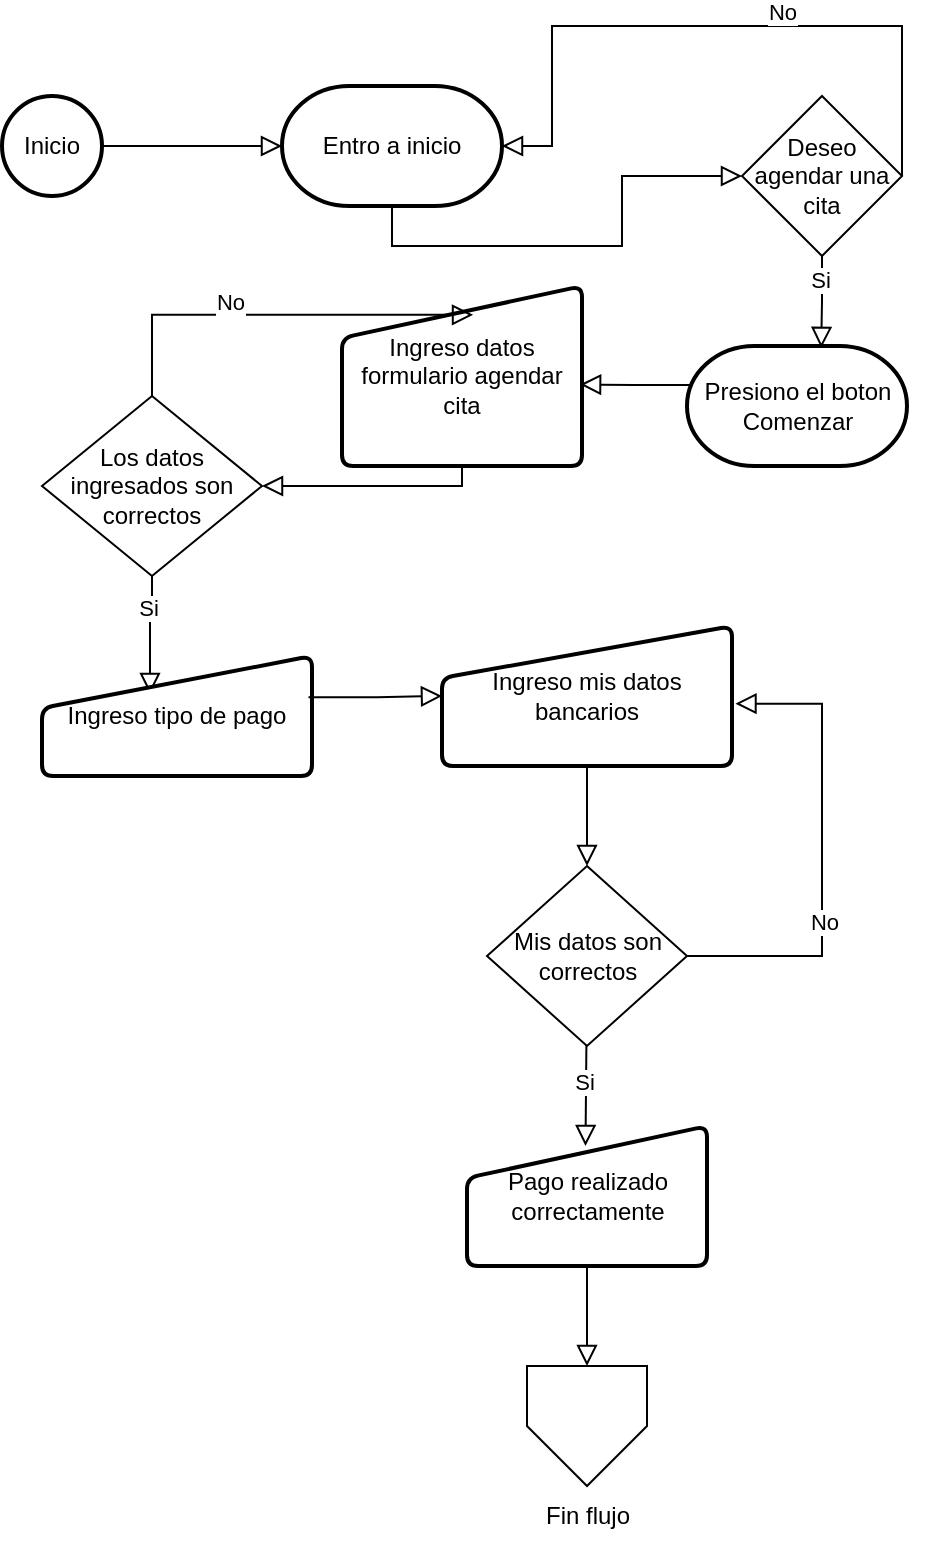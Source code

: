 <mxfile version="24.7.17">
  <diagram id="C5RBs43oDa-KdzZeNtuy" name="Page-1">
    <mxGraphModel dx="835" dy="648" grid="1" gridSize="10" guides="1" tooltips="1" connect="1" arrows="1" fold="1" page="1" pageScale="1" pageWidth="827" pageHeight="1169" math="0" shadow="0">
      <root>
        <mxCell id="WIyWlLk6GJQsqaUBKTNV-0" />
        <mxCell id="WIyWlLk6GJQsqaUBKTNV-1" parent="WIyWlLk6GJQsqaUBKTNV-0" />
        <mxCell id="HkjAfdq2GsZhHfLgqDwS-1" value="Inicio" style="strokeWidth=2;html=1;shape=mxgraph.flowchart.start_2;whiteSpace=wrap;" vertex="1" parent="WIyWlLk6GJQsqaUBKTNV-1">
          <mxGeometry x="230" y="275" width="50" height="50" as="geometry" />
        </mxCell>
        <mxCell id="HkjAfdq2GsZhHfLgqDwS-2" value="Entro a inicio" style="strokeWidth=2;html=1;shape=mxgraph.flowchart.terminator;whiteSpace=wrap;" vertex="1" parent="WIyWlLk6GJQsqaUBKTNV-1">
          <mxGeometry x="370" y="270" width="110" height="60" as="geometry" />
        </mxCell>
        <mxCell id="HkjAfdq2GsZhHfLgqDwS-3" value="" style="rounded=0;html=1;jettySize=auto;orthogonalLoop=1;fontSize=11;endArrow=block;endFill=0;endSize=8;strokeWidth=1;shadow=0;labelBackgroundColor=none;edgeStyle=orthogonalEdgeStyle;entryX=0;entryY=0.5;entryDx=0;entryDy=0;entryPerimeter=0;exitX=1;exitY=0.5;exitDx=0;exitDy=0;exitPerimeter=0;" edge="1" parent="WIyWlLk6GJQsqaUBKTNV-1" source="HkjAfdq2GsZhHfLgqDwS-1" target="HkjAfdq2GsZhHfLgqDwS-2">
          <mxGeometry relative="1" as="geometry">
            <mxPoint x="585" y="760" as="sourcePoint" />
            <mxPoint x="585" y="810" as="targetPoint" />
          </mxGeometry>
        </mxCell>
        <mxCell id="HkjAfdq2GsZhHfLgqDwS-5" value="" style="rounded=0;html=1;jettySize=auto;orthogonalLoop=1;fontSize=11;endArrow=block;endFill=0;endSize=8;strokeWidth=1;shadow=0;labelBackgroundColor=none;edgeStyle=orthogonalEdgeStyle;exitX=0.5;exitY=1;exitDx=0;exitDy=0;exitPerimeter=0;entryX=0;entryY=0.5;entryDx=0;entryDy=0;" edge="1" parent="WIyWlLk6GJQsqaUBKTNV-1" source="HkjAfdq2GsZhHfLgqDwS-2" target="HkjAfdq2GsZhHfLgqDwS-57">
          <mxGeometry relative="1" as="geometry">
            <mxPoint x="415" y="335" as="sourcePoint" />
            <mxPoint x="420" y="380" as="targetPoint" />
            <Array as="points">
              <mxPoint x="425" y="350" />
              <mxPoint x="540" y="350" />
              <mxPoint x="540" y="315" />
            </Array>
          </mxGeometry>
        </mxCell>
        <mxCell id="HkjAfdq2GsZhHfLgqDwS-57" value="Deseo agendar una cita" style="rhombus;whiteSpace=wrap;html=1;" vertex="1" parent="WIyWlLk6GJQsqaUBKTNV-1">
          <mxGeometry x="600" y="275" width="80" height="80" as="geometry" />
        </mxCell>
        <mxCell id="HkjAfdq2GsZhHfLgqDwS-60" value="" style="rounded=0;html=1;jettySize=auto;orthogonalLoop=1;fontSize=11;endArrow=block;endFill=0;endSize=8;strokeWidth=1;shadow=0;labelBackgroundColor=none;edgeStyle=orthogonalEdgeStyle;exitX=0.5;exitY=1;exitDx=0;exitDy=0;entryX=0.61;entryY=0.016;entryDx=0;entryDy=0;entryPerimeter=0;" edge="1" parent="WIyWlLk6GJQsqaUBKTNV-1" source="HkjAfdq2GsZhHfLgqDwS-57" target="HkjAfdq2GsZhHfLgqDwS-65">
          <mxGeometry relative="1" as="geometry">
            <mxPoint x="600" y="285" as="sourcePoint" />
            <mxPoint x="591.625" y="486.94" as="targetPoint" />
          </mxGeometry>
        </mxCell>
        <mxCell id="HkjAfdq2GsZhHfLgqDwS-61" value="Si" style="edgeLabel;html=1;align=center;verticalAlign=middle;resizable=0;points=[];" vertex="1" connectable="0" parent="HkjAfdq2GsZhHfLgqDwS-60">
          <mxGeometry x="-0.198" relative="1" as="geometry">
            <mxPoint x="-1" y="-7" as="offset" />
          </mxGeometry>
        </mxCell>
        <mxCell id="HkjAfdq2GsZhHfLgqDwS-62" value="" style="rounded=0;html=1;jettySize=auto;orthogonalLoop=1;fontSize=11;endArrow=block;endFill=0;endSize=8;strokeWidth=1;shadow=0;labelBackgroundColor=none;edgeStyle=orthogonalEdgeStyle;exitX=1;exitY=0.5;exitDx=0;exitDy=0;entryX=1;entryY=0.5;entryDx=0;entryDy=0;entryPerimeter=0;" edge="1" parent="WIyWlLk6GJQsqaUBKTNV-1" source="HkjAfdq2GsZhHfLgqDwS-57" target="HkjAfdq2GsZhHfLgqDwS-2">
          <mxGeometry relative="1" as="geometry">
            <mxPoint x="523" y="398" as="sourcePoint" />
            <mxPoint x="495" y="525" as="targetPoint" />
            <Array as="points">
              <mxPoint x="680" y="240" />
              <mxPoint x="505" y="240" />
              <mxPoint x="505" y="300" />
            </Array>
          </mxGeometry>
        </mxCell>
        <mxCell id="HkjAfdq2GsZhHfLgqDwS-63" value="No" style="edgeLabel;html=1;align=center;verticalAlign=middle;resizable=0;points=[];" vertex="1" connectable="0" parent="HkjAfdq2GsZhHfLgqDwS-62">
          <mxGeometry x="-0.198" relative="1" as="geometry">
            <mxPoint x="-1" y="-7" as="offset" />
          </mxGeometry>
        </mxCell>
        <mxCell id="HkjAfdq2GsZhHfLgqDwS-65" value="Presiono el boton Comenzar" style="strokeWidth=2;html=1;shape=mxgraph.flowchart.terminator;whiteSpace=wrap;" vertex="1" parent="WIyWlLk6GJQsqaUBKTNV-1">
          <mxGeometry x="572.5" y="400" width="110" height="60" as="geometry" />
        </mxCell>
        <mxCell id="HkjAfdq2GsZhHfLgqDwS-67" value="Ingreso datos formulario agendar cita" style="html=1;strokeWidth=2;shape=manualInput;whiteSpace=wrap;rounded=1;size=26;arcSize=11;" vertex="1" parent="WIyWlLk6GJQsqaUBKTNV-1">
          <mxGeometry x="400" y="370" width="120" height="90" as="geometry" />
        </mxCell>
        <mxCell id="HkjAfdq2GsZhHfLgqDwS-68" value="" style="rounded=0;html=1;jettySize=auto;orthogonalLoop=1;fontSize=11;endArrow=block;endFill=0;endSize=8;strokeWidth=1;shadow=0;labelBackgroundColor=none;edgeStyle=orthogonalEdgeStyle;entryX=0.992;entryY=0.547;entryDx=0;entryDy=0;exitX=0.016;exitY=0.325;exitDx=0;exitDy=0;exitPerimeter=0;entryPerimeter=0;" edge="1" parent="WIyWlLk6GJQsqaUBKTNV-1" source="HkjAfdq2GsZhHfLgqDwS-65" target="HkjAfdq2GsZhHfLgqDwS-67">
          <mxGeometry relative="1" as="geometry">
            <mxPoint x="455" y="255" as="sourcePoint" />
            <mxPoint x="545" y="255" as="targetPoint" />
          </mxGeometry>
        </mxCell>
        <mxCell id="HkjAfdq2GsZhHfLgqDwS-69" value="Los datos ingresados son correctos" style="rhombus;whiteSpace=wrap;html=1;" vertex="1" parent="WIyWlLk6GJQsqaUBKTNV-1">
          <mxGeometry x="250" y="425" width="110" height="90" as="geometry" />
        </mxCell>
        <mxCell id="HkjAfdq2GsZhHfLgqDwS-70" value="" style="rounded=0;html=1;jettySize=auto;orthogonalLoop=1;fontSize=11;endArrow=block;endFill=0;endSize=8;strokeWidth=1;shadow=0;labelBackgroundColor=none;edgeStyle=orthogonalEdgeStyle;exitX=0.5;exitY=1;exitDx=0;exitDy=0;entryX=1;entryY=0.5;entryDx=0;entryDy=0;" edge="1" parent="WIyWlLk6GJQsqaUBKTNV-1" source="HkjAfdq2GsZhHfLgqDwS-67" target="HkjAfdq2GsZhHfLgqDwS-69">
          <mxGeometry relative="1" as="geometry">
            <mxPoint x="305" y="310" as="sourcePoint" />
            <mxPoint x="421" y="357" as="targetPoint" />
            <Array as="points">
              <mxPoint x="460" y="470" />
            </Array>
          </mxGeometry>
        </mxCell>
        <mxCell id="HkjAfdq2GsZhHfLgqDwS-72" value="" style="rounded=0;html=1;jettySize=auto;orthogonalLoop=1;fontSize=11;endArrow=block;endFill=0;endSize=8;strokeWidth=1;shadow=0;labelBackgroundColor=none;edgeStyle=orthogonalEdgeStyle;exitX=0.5;exitY=0;exitDx=0;exitDy=0;entryX=0.546;entryY=0.16;entryDx=0;entryDy=0;entryPerimeter=0;" edge="1" parent="WIyWlLk6GJQsqaUBKTNV-1" source="HkjAfdq2GsZhHfLgqDwS-69" target="HkjAfdq2GsZhHfLgqDwS-67">
          <mxGeometry relative="1" as="geometry">
            <mxPoint x="360" y="515" as="sourcePoint" />
            <mxPoint x="280" y="515" as="targetPoint" />
          </mxGeometry>
        </mxCell>
        <mxCell id="HkjAfdq2GsZhHfLgqDwS-73" value="No" style="edgeLabel;html=1;align=center;verticalAlign=middle;resizable=0;points=[];" vertex="1" connectable="0" parent="HkjAfdq2GsZhHfLgqDwS-72">
          <mxGeometry x="-0.198" relative="1" as="geometry">
            <mxPoint x="-1" y="-7" as="offset" />
          </mxGeometry>
        </mxCell>
        <mxCell id="HkjAfdq2GsZhHfLgqDwS-74" value="" style="rounded=0;html=1;jettySize=auto;orthogonalLoop=1;fontSize=11;endArrow=block;endFill=0;endSize=8;strokeWidth=1;shadow=0;labelBackgroundColor=none;edgeStyle=orthogonalEdgeStyle;exitX=0.5;exitY=1;exitDx=0;exitDy=0;entryX=0.4;entryY=0.317;entryDx=0;entryDy=0;entryPerimeter=0;" edge="1" parent="WIyWlLk6GJQsqaUBKTNV-1" source="HkjAfdq2GsZhHfLgqDwS-69" target="HkjAfdq2GsZhHfLgqDwS-76">
          <mxGeometry relative="1" as="geometry">
            <mxPoint x="540" y="640" as="sourcePoint" />
            <mxPoint x="320" y="560" as="targetPoint" />
          </mxGeometry>
        </mxCell>
        <mxCell id="HkjAfdq2GsZhHfLgqDwS-75" value="Si" style="edgeLabel;html=1;align=center;verticalAlign=middle;resizable=0;points=[];" vertex="1" connectable="0" parent="HkjAfdq2GsZhHfLgqDwS-74">
          <mxGeometry x="-0.198" relative="1" as="geometry">
            <mxPoint x="-1" y="-7" as="offset" />
          </mxGeometry>
        </mxCell>
        <mxCell id="HkjAfdq2GsZhHfLgqDwS-76" value="Ingreso tipo de pago" style="html=1;strokeWidth=2;shape=manualInput;whiteSpace=wrap;rounded=1;size=26;arcSize=11;" vertex="1" parent="WIyWlLk6GJQsqaUBKTNV-1">
          <mxGeometry x="250" y="555" width="135" height="60" as="geometry" />
        </mxCell>
        <mxCell id="HkjAfdq2GsZhHfLgqDwS-80" value="Mis datos son correctos" style="rhombus;whiteSpace=wrap;html=1;" vertex="1" parent="WIyWlLk6GJQsqaUBKTNV-1">
          <mxGeometry x="472.5" y="660" width="100" height="90" as="geometry" />
        </mxCell>
        <mxCell id="HkjAfdq2GsZhHfLgqDwS-82" value="" style="rounded=0;html=1;jettySize=auto;orthogonalLoop=1;fontSize=11;endArrow=block;endFill=0;endSize=8;strokeWidth=1;shadow=0;labelBackgroundColor=none;edgeStyle=orthogonalEdgeStyle;exitX=0.987;exitY=0.344;exitDx=0;exitDy=0;exitPerimeter=0;" edge="1" parent="WIyWlLk6GJQsqaUBKTNV-1" source="HkjAfdq2GsZhHfLgqDwS-76" target="HkjAfdq2GsZhHfLgqDwS-79">
          <mxGeometry relative="1" as="geometry">
            <mxPoint x="282" y="667" as="sourcePoint" />
            <mxPoint x="290" y="540" as="targetPoint" />
          </mxGeometry>
        </mxCell>
        <mxCell id="HkjAfdq2GsZhHfLgqDwS-79" value="Ingreso mis datos bancarios" style="html=1;strokeWidth=2;shape=manualInput;whiteSpace=wrap;rounded=1;size=26;arcSize=11;" vertex="1" parent="WIyWlLk6GJQsqaUBKTNV-1">
          <mxGeometry x="450" y="540" width="145" height="70" as="geometry" />
        </mxCell>
        <mxCell id="HkjAfdq2GsZhHfLgqDwS-84" value="" style="rounded=0;html=1;jettySize=auto;orthogonalLoop=1;fontSize=11;endArrow=block;endFill=0;endSize=8;strokeWidth=1;shadow=0;labelBackgroundColor=none;edgeStyle=orthogonalEdgeStyle;exitX=0.5;exitY=1;exitDx=0;exitDy=0;" edge="1" parent="WIyWlLk6GJQsqaUBKTNV-1" source="HkjAfdq2GsZhHfLgqDwS-79" target="HkjAfdq2GsZhHfLgqDwS-80">
          <mxGeometry relative="1" as="geometry">
            <mxPoint x="754.5" y="707" as="sourcePoint" />
            <mxPoint x="755.5" y="630" as="targetPoint" />
          </mxGeometry>
        </mxCell>
        <mxCell id="HkjAfdq2GsZhHfLgqDwS-86" value="" style="rounded=0;html=1;jettySize=auto;orthogonalLoop=1;fontSize=11;endArrow=block;endFill=0;endSize=8;strokeWidth=1;shadow=0;labelBackgroundColor=none;edgeStyle=orthogonalEdgeStyle;exitX=0.497;exitY=0.993;exitDx=0;exitDy=0;exitPerimeter=0;" edge="1" parent="WIyWlLk6GJQsqaUBKTNV-1" source="HkjAfdq2GsZhHfLgqDwS-80">
          <mxGeometry relative="1" as="geometry">
            <mxPoint x="524.25" y="750.0" as="sourcePoint" />
            <mxPoint x="521.75" y="800" as="targetPoint" />
            <Array as="points">
              <mxPoint x="522" y="749" />
            </Array>
          </mxGeometry>
        </mxCell>
        <mxCell id="HkjAfdq2GsZhHfLgqDwS-88" value="Si" style="edgeLabel;html=1;align=center;verticalAlign=middle;resizable=0;points=[];" vertex="1" connectable="0" parent="HkjAfdq2GsZhHfLgqDwS-86">
          <mxGeometry x="-0.288" y="-1" relative="1" as="geometry">
            <mxPoint as="offset" />
          </mxGeometry>
        </mxCell>
        <mxCell id="HkjAfdq2GsZhHfLgqDwS-87" value="Pago realizado correctamente" style="html=1;strokeWidth=2;shape=manualInput;whiteSpace=wrap;rounded=1;size=26;arcSize=11;" vertex="1" parent="WIyWlLk6GJQsqaUBKTNV-1">
          <mxGeometry x="462.5" y="790" width="120" height="70" as="geometry" />
        </mxCell>
        <mxCell id="HkjAfdq2GsZhHfLgqDwS-89" value="" style="rounded=0;html=1;jettySize=auto;orthogonalLoop=1;fontSize=11;endArrow=block;endFill=0;endSize=8;strokeWidth=1;shadow=0;labelBackgroundColor=none;edgeStyle=orthogonalEdgeStyle;exitX=1;exitY=0.5;exitDx=0;exitDy=0;entryX=1.012;entryY=0.555;entryDx=0;entryDy=0;entryPerimeter=0;" edge="1" parent="WIyWlLk6GJQsqaUBKTNV-1" source="HkjAfdq2GsZhHfLgqDwS-80" target="HkjAfdq2GsZhHfLgqDwS-79">
          <mxGeometry relative="1" as="geometry">
            <mxPoint x="533" y="760" as="sourcePoint" />
            <mxPoint x="530" y="810" as="targetPoint" />
            <Array as="points">
              <mxPoint x="640" y="705" />
              <mxPoint x="640" y="579" />
            </Array>
          </mxGeometry>
        </mxCell>
        <mxCell id="HkjAfdq2GsZhHfLgqDwS-90" value="No" style="edgeLabel;html=1;align=center;verticalAlign=middle;resizable=0;points=[];" vertex="1" connectable="0" parent="HkjAfdq2GsZhHfLgqDwS-89">
          <mxGeometry x="-0.288" y="-1" relative="1" as="geometry">
            <mxPoint as="offset" />
          </mxGeometry>
        </mxCell>
        <mxCell id="HkjAfdq2GsZhHfLgqDwS-91" value="" style="verticalLabelPosition=bottom;verticalAlign=top;html=1;shape=offPageConnector;rounded=0;size=0.5;" vertex="1" parent="WIyWlLk6GJQsqaUBKTNV-1">
          <mxGeometry x="492.5" y="910" width="60" height="60" as="geometry" />
        </mxCell>
        <mxCell id="HkjAfdq2GsZhHfLgqDwS-92" value="" style="rounded=0;html=1;jettySize=auto;orthogonalLoop=1;fontSize=11;endArrow=block;endFill=0;endSize=8;strokeWidth=1;shadow=0;labelBackgroundColor=none;edgeStyle=orthogonalEdgeStyle;exitX=0.5;exitY=1;exitDx=0;exitDy=0;entryX=0.5;entryY=0;entryDx=0;entryDy=0;" edge="1" parent="WIyWlLk6GJQsqaUBKTNV-1" source="HkjAfdq2GsZhHfLgqDwS-87" target="HkjAfdq2GsZhHfLgqDwS-91">
          <mxGeometry relative="1" as="geometry">
            <mxPoint x="533" y="760" as="sourcePoint" />
            <mxPoint x="530" y="810" as="targetPoint" />
            <Array as="points">
              <mxPoint x="523" y="880" />
              <mxPoint x="522" y="880" />
            </Array>
          </mxGeometry>
        </mxCell>
        <mxCell id="HkjAfdq2GsZhHfLgqDwS-94" value="Fin flujo" style="text;html=1;align=center;verticalAlign=middle;whiteSpace=wrap;rounded=0;" vertex="1" parent="WIyWlLk6GJQsqaUBKTNV-1">
          <mxGeometry x="493" y="970" width="60" height="30" as="geometry" />
        </mxCell>
      </root>
    </mxGraphModel>
  </diagram>
</mxfile>
